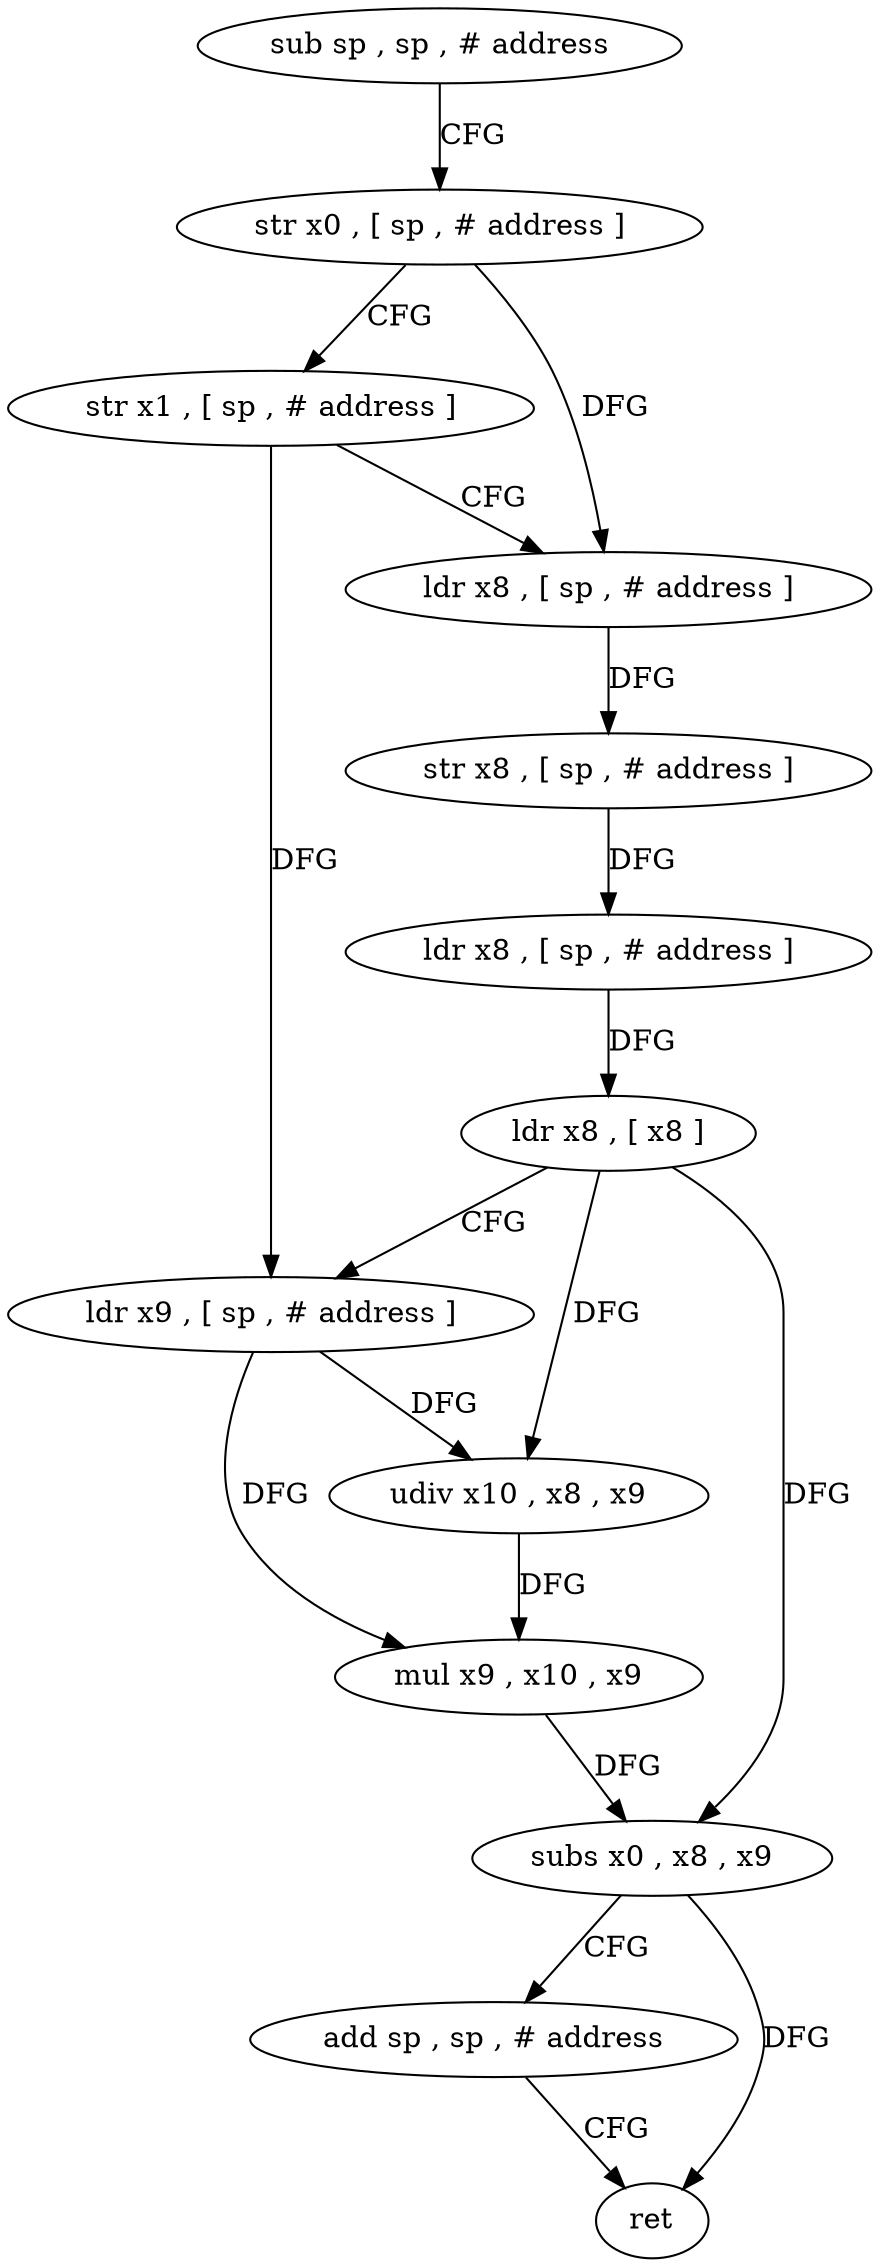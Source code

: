 digraph "func" {
"4291432" [label = "sub sp , sp , # address" ]
"4291436" [label = "str x0 , [ sp , # address ]" ]
"4291440" [label = "str x1 , [ sp , # address ]" ]
"4291444" [label = "ldr x8 , [ sp , # address ]" ]
"4291448" [label = "str x8 , [ sp , # address ]" ]
"4291452" [label = "ldr x8 , [ sp , # address ]" ]
"4291456" [label = "ldr x8 , [ x8 ]" ]
"4291460" [label = "ldr x9 , [ sp , # address ]" ]
"4291464" [label = "udiv x10 , x8 , x9" ]
"4291468" [label = "mul x9 , x10 , x9" ]
"4291472" [label = "subs x0 , x8 , x9" ]
"4291476" [label = "add sp , sp , # address" ]
"4291480" [label = "ret" ]
"4291432" -> "4291436" [ label = "CFG" ]
"4291436" -> "4291440" [ label = "CFG" ]
"4291436" -> "4291444" [ label = "DFG" ]
"4291440" -> "4291444" [ label = "CFG" ]
"4291440" -> "4291460" [ label = "DFG" ]
"4291444" -> "4291448" [ label = "DFG" ]
"4291448" -> "4291452" [ label = "DFG" ]
"4291452" -> "4291456" [ label = "DFG" ]
"4291456" -> "4291460" [ label = "CFG" ]
"4291456" -> "4291464" [ label = "DFG" ]
"4291456" -> "4291472" [ label = "DFG" ]
"4291460" -> "4291464" [ label = "DFG" ]
"4291460" -> "4291468" [ label = "DFG" ]
"4291464" -> "4291468" [ label = "DFG" ]
"4291468" -> "4291472" [ label = "DFG" ]
"4291472" -> "4291476" [ label = "CFG" ]
"4291472" -> "4291480" [ label = "DFG" ]
"4291476" -> "4291480" [ label = "CFG" ]
}

